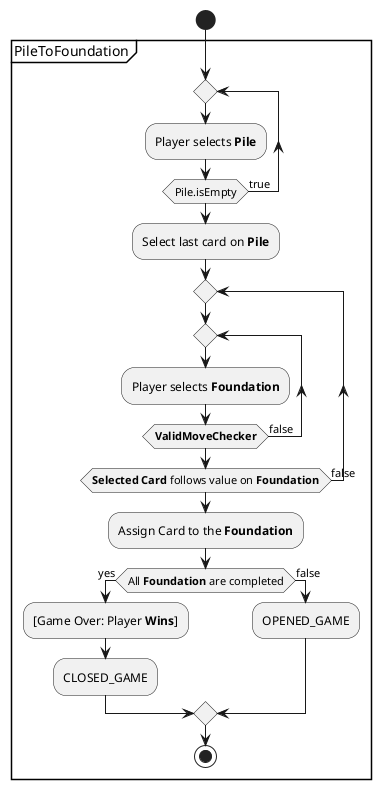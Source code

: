 @startuml
'https://plantuml.com/activity-diagram-beta

start

partition PileToFoundation {

repeat
   :Player selects **Pile**;
repeat while (Pile.isEmpty) is (true)

:Select last card on **Pile**;

repeat
   repeat
      :Player selects **Foundation**;
   repeat while (**ValidMoveChecker**) is (false)
repeat while (**Selected Card** follows value on **Foundation**) is (false)

:Assign Card to the **Foundation**;

if (All **Foundation** are completed) then (yes)
   :[Game Over: Player **Wins**];
   :CLOSED_GAME;
else (false)
   :OPENED_GAME;
endif


stop

@enduml
